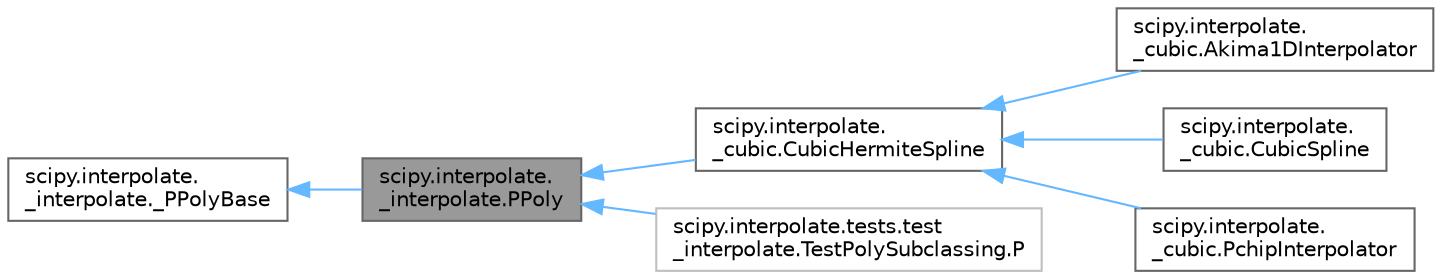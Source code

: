 digraph "scipy.interpolate._interpolate.PPoly"
{
 // LATEX_PDF_SIZE
  bgcolor="transparent";
  edge [fontname=Helvetica,fontsize=10,labelfontname=Helvetica,labelfontsize=10];
  node [fontname=Helvetica,fontsize=10,shape=box,height=0.2,width=0.4];
  rankdir="LR";
  Node1 [id="Node000001",label="scipy.interpolate.\l_interpolate.PPoly",height=0.2,width=0.4,color="gray40", fillcolor="grey60", style="filled", fontcolor="black",tooltip=" "];
  Node2 -> Node1 [id="edge1_Node000001_Node000002",dir="back",color="steelblue1",style="solid",tooltip=" "];
  Node2 [id="Node000002",label="scipy.interpolate.\l_interpolate._PPolyBase",height=0.2,width=0.4,color="gray40", fillcolor="white", style="filled",URL="$d2/d37/classscipy_1_1interpolate_1_1__interpolate_1_1__PPolyBase.html",tooltip=" "];
  Node1 -> Node3 [id="edge2_Node000001_Node000003",dir="back",color="steelblue1",style="solid",tooltip=" "];
  Node3 [id="Node000003",label="scipy.interpolate.\l_cubic.CubicHermiteSpline",height=0.2,width=0.4,color="gray40", fillcolor="white", style="filled",URL="$d2/d8f/classscipy_1_1interpolate_1_1__cubic_1_1CubicHermiteSpline.html",tooltip=" "];
  Node3 -> Node4 [id="edge3_Node000003_Node000004",dir="back",color="steelblue1",style="solid",tooltip=" "];
  Node4 [id="Node000004",label="scipy.interpolate.\l_cubic.Akima1DInterpolator",height=0.2,width=0.4,color="gray40", fillcolor="white", style="filled",URL="$d6/d83/classscipy_1_1interpolate_1_1__cubic_1_1Akima1DInterpolator.html",tooltip=" "];
  Node3 -> Node5 [id="edge4_Node000003_Node000005",dir="back",color="steelblue1",style="solid",tooltip=" "];
  Node5 [id="Node000005",label="scipy.interpolate.\l_cubic.CubicSpline",height=0.2,width=0.4,color="gray40", fillcolor="white", style="filled",URL="$d2/d5b/classscipy_1_1interpolate_1_1__cubic_1_1CubicSpline.html",tooltip=" "];
  Node3 -> Node6 [id="edge5_Node000003_Node000006",dir="back",color="steelblue1",style="solid",tooltip=" "];
  Node6 [id="Node000006",label="scipy.interpolate.\l_cubic.PchipInterpolator",height=0.2,width=0.4,color="gray40", fillcolor="white", style="filled",URL="$dc/d6d/classscipy_1_1interpolate_1_1__cubic_1_1PchipInterpolator.html",tooltip=" "];
  Node1 -> Node7 [id="edge6_Node000001_Node000007",dir="back",color="steelblue1",style="solid",tooltip=" "];
  Node7 [id="Node000007",label="scipy.interpolate.tests.test\l_interpolate.TestPolySubclassing.P",height=0.2,width=0.4,color="grey75", fillcolor="white", style="filled",URL="$de/dcd/classscipy_1_1interpolate_1_1tests_1_1test__interpolate_1_1TestPolySubclassing_1_1P.html",tooltip=" "];
}
